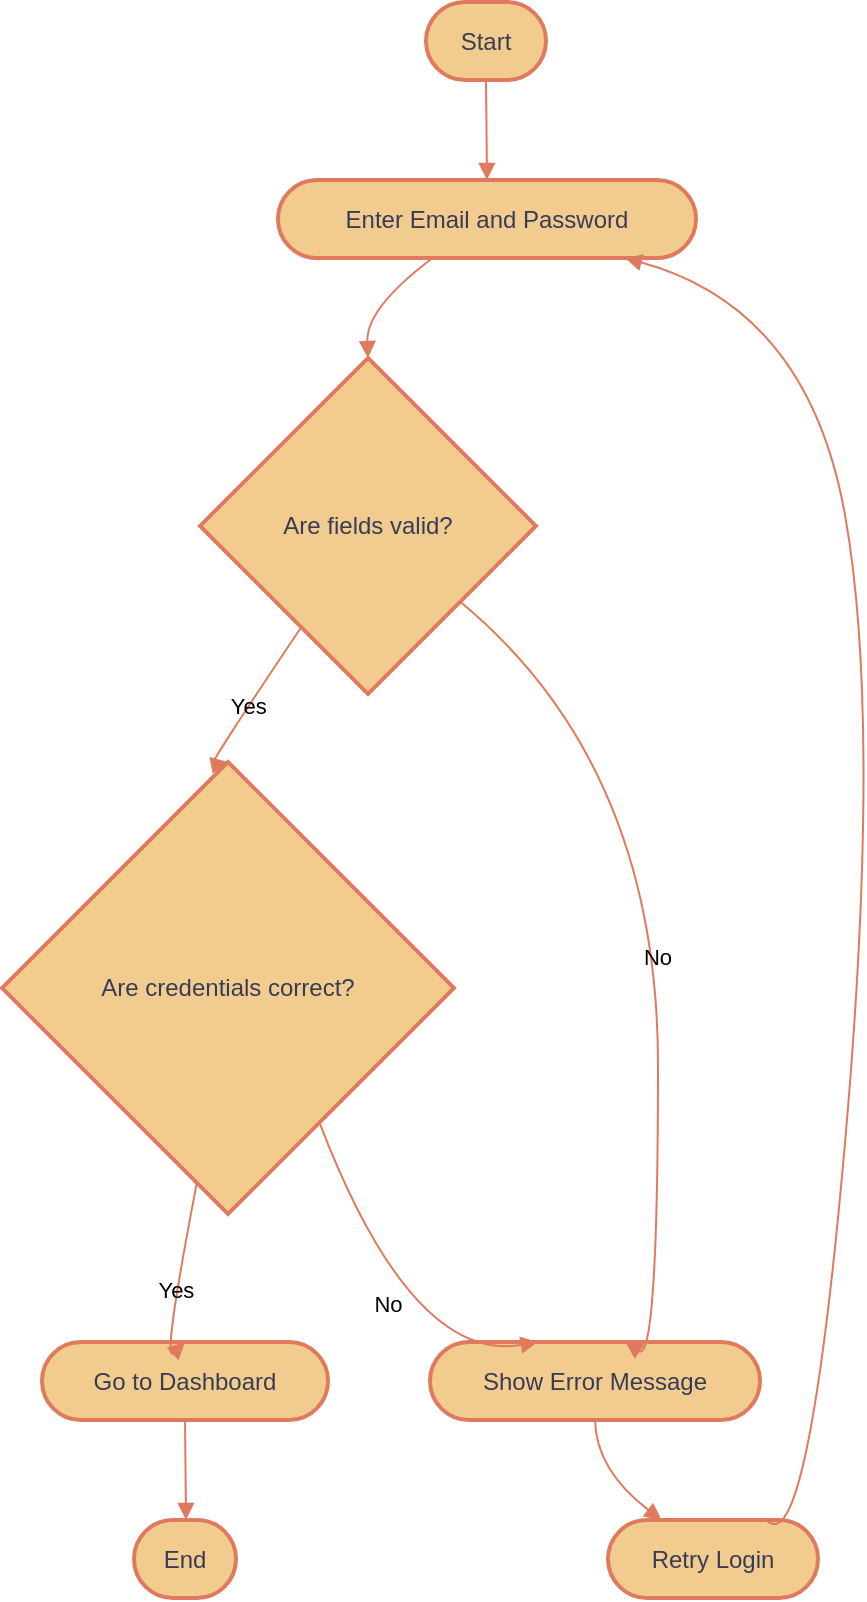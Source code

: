 <mxfile version="26.2.14">
  <diagram name="Page-1" id="2YBvvXClWsGukQMizWep">
    <mxGraphModel dx="2046" dy="780" grid="1" gridSize="10" guides="1" tooltips="1" connect="1" arrows="1" fold="1" page="1" pageScale="1" pageWidth="850" pageHeight="1100" math="0" shadow="0">
      <root>
        <mxCell id="0" />
        <mxCell id="1" parent="0" />
        <mxCell id="s3Q9Lm8BPMn3zHkNTmuK-1" value="Start" style="rounded=1;whiteSpace=wrap;arcSize=50;strokeWidth=2;labelBackgroundColor=none;fillColor=#F2CC8F;strokeColor=#E07A5F;fontColor=#393C56;" vertex="1" parent="1">
          <mxGeometry x="392" y="40" width="60" height="39" as="geometry" />
        </mxCell>
        <mxCell id="s3Q9Lm8BPMn3zHkNTmuK-2" value="Enter Email and Password" style="rounded=1;whiteSpace=wrap;arcSize=50;strokeWidth=2;labelBackgroundColor=none;fillColor=#F2CC8F;strokeColor=#E07A5F;fontColor=#393C56;" vertex="1" parent="1">
          <mxGeometry x="318" y="129" width="209" height="39" as="geometry" />
        </mxCell>
        <mxCell id="s3Q9Lm8BPMn3zHkNTmuK-3" value="Are fields valid?" style="rhombus;strokeWidth=2;whiteSpace=wrap;labelBackgroundColor=none;fillColor=#F2CC8F;strokeColor=#E07A5F;fontColor=#393C56;" vertex="1" parent="1">
          <mxGeometry x="279" y="218" width="168" height="168" as="geometry" />
        </mxCell>
        <mxCell id="s3Q9Lm8BPMn3zHkNTmuK-4" value="Are credentials correct?" style="rhombus;strokeWidth=2;whiteSpace=wrap;labelBackgroundColor=none;fillColor=#F2CC8F;strokeColor=#E07A5F;fontColor=#393C56;" vertex="1" parent="1">
          <mxGeometry x="180" y="420" width="226" height="226" as="geometry" />
        </mxCell>
        <mxCell id="s3Q9Lm8BPMn3zHkNTmuK-5" value="Go to Dashboard" style="rounded=1;whiteSpace=wrap;arcSize=50;strokeWidth=2;labelBackgroundColor=none;fillColor=#F2CC8F;strokeColor=#E07A5F;fontColor=#393C56;" vertex="1" parent="1">
          <mxGeometry x="200" y="710" width="143" height="39" as="geometry" />
        </mxCell>
        <mxCell id="s3Q9Lm8BPMn3zHkNTmuK-6" value="Show Error Message" style="rounded=1;whiteSpace=wrap;arcSize=50;strokeWidth=2;labelBackgroundColor=none;fillColor=#F2CC8F;strokeColor=#E07A5F;fontColor=#393C56;" vertex="1" parent="1">
          <mxGeometry x="394" y="710" width="165" height="39" as="geometry" />
        </mxCell>
        <mxCell id="s3Q9Lm8BPMn3zHkNTmuK-7" value="Retry Login" style="rounded=1;whiteSpace=wrap;arcSize=50;strokeWidth=2;labelBackgroundColor=none;fillColor=#F2CC8F;strokeColor=#E07A5F;fontColor=#393C56;" vertex="1" parent="1">
          <mxGeometry x="483" y="799" width="105" height="39" as="geometry" />
        </mxCell>
        <mxCell id="s3Q9Lm8BPMn3zHkNTmuK-8" value="End" style="rounded=1;whiteSpace=wrap;arcSize=50;strokeWidth=2;labelBackgroundColor=none;fillColor=#F2CC8F;strokeColor=#E07A5F;fontColor=#393C56;" vertex="1" parent="1">
          <mxGeometry x="246" y="799" width="51" height="39" as="geometry" />
        </mxCell>
        <mxCell id="s3Q9Lm8BPMn3zHkNTmuK-9" value="" style="curved=1;startArrow=none;endArrow=block;exitX=0.5;exitY=1;entryX=0.5;entryY=0;rounded=0;labelBackgroundColor=none;strokeColor=#E07A5F;fontColor=default;" edge="1" parent="1" source="s3Q9Lm8BPMn3zHkNTmuK-1" target="s3Q9Lm8BPMn3zHkNTmuK-2">
          <mxGeometry relative="1" as="geometry">
            <Array as="points" />
          </mxGeometry>
        </mxCell>
        <mxCell id="s3Q9Lm8BPMn3zHkNTmuK-10" value="" style="curved=1;startArrow=none;endArrow=block;exitX=0.37;exitY=1;entryX=0.5;entryY=0;rounded=0;labelBackgroundColor=none;strokeColor=#E07A5F;fontColor=default;" edge="1" parent="1" source="s3Q9Lm8BPMn3zHkNTmuK-2" target="s3Q9Lm8BPMn3zHkNTmuK-3">
          <mxGeometry relative="1" as="geometry">
            <Array as="points">
              <mxPoint x="362" y="193" />
            </Array>
          </mxGeometry>
        </mxCell>
        <mxCell id="s3Q9Lm8BPMn3zHkNTmuK-11" value="Yes" style="curved=1;startArrow=none;endArrow=block;exitX=0.17;exitY=1;entryX=0.5;entryY=0;rounded=0;labelBackgroundColor=none;strokeColor=#E07A5F;fontColor=default;" edge="1" parent="1" source="s3Q9Lm8BPMn3zHkNTmuK-3" target="s3Q9Lm8BPMn3zHkNTmuK-4">
          <mxGeometry relative="1" as="geometry">
            <Array as="points">
              <mxPoint x="283" y="422" />
            </Array>
          </mxGeometry>
        </mxCell>
        <mxCell id="s3Q9Lm8BPMn3zHkNTmuK-12" value="No" style="curved=1;startArrow=none;endArrow=block;exitX=1;exitY=0.91;entryX=0.59;entryY=0.01;rounded=0;labelBackgroundColor=none;strokeColor=#E07A5F;fontColor=default;" edge="1" parent="1" source="s3Q9Lm8BPMn3zHkNTmuK-3" target="s3Q9Lm8BPMn3zHkNTmuK-6">
          <mxGeometry relative="1" as="geometry">
            <Array as="points">
              <mxPoint x="508" y="422" />
              <mxPoint x="508" y="721" />
            </Array>
          </mxGeometry>
        </mxCell>
        <mxCell id="s3Q9Lm8BPMn3zHkNTmuK-13" value="Yes" style="curved=1;startArrow=none;endArrow=block;exitX=0.42;exitY=1;entryX=0.5;entryY=0.01;rounded=0;labelBackgroundColor=none;strokeColor=#E07A5F;fontColor=default;" edge="1" parent="1" source="s3Q9Lm8BPMn3zHkNTmuK-4" target="s3Q9Lm8BPMn3zHkNTmuK-5">
          <mxGeometry relative="1" as="geometry">
            <Array as="points">
              <mxPoint x="260" y="721" />
            </Array>
          </mxGeometry>
        </mxCell>
        <mxCell id="s3Q9Lm8BPMn3zHkNTmuK-14" value="No" style="curved=1;startArrow=none;endArrow=block;exitX=0.84;exitY=1;entryX=0.33;entryY=0.01;rounded=0;labelBackgroundColor=none;strokeColor=#E07A5F;fontColor=default;" edge="1" parent="1" source="s3Q9Lm8BPMn3zHkNTmuK-4" target="s3Q9Lm8BPMn3zHkNTmuK-6">
          <mxGeometry relative="1" as="geometry">
            <Array as="points">
              <mxPoint x="385" y="721" />
            </Array>
          </mxGeometry>
        </mxCell>
        <mxCell id="s3Q9Lm8BPMn3zHkNTmuK-15" value="" style="curved=1;startArrow=none;endArrow=block;exitX=0.5;exitY=1.01;entryX=0.26;entryY=0.01;rounded=0;labelBackgroundColor=none;strokeColor=#E07A5F;fontColor=default;" edge="1" parent="1" source="s3Q9Lm8BPMn3zHkNTmuK-6" target="s3Q9Lm8BPMn3zHkNTmuK-7">
          <mxGeometry relative="1" as="geometry">
            <Array as="points">
              <mxPoint x="477" y="774" />
            </Array>
          </mxGeometry>
        </mxCell>
        <mxCell id="s3Q9Lm8BPMn3zHkNTmuK-16" value="" style="curved=1;startArrow=none;endArrow=block;exitX=0.75;exitY=0.01;entryX=0.83;entryY=1;rounded=0;labelBackgroundColor=none;strokeColor=#E07A5F;fontColor=default;" edge="1" parent="1" source="s3Q9Lm8BPMn3zHkNTmuK-7" target="s3Q9Lm8BPMn3zHkNTmuK-2">
          <mxGeometry relative="1" as="geometry">
            <Array as="points">
              <mxPoint x="583" y="821" />
              <mxPoint x="620" y="400" />
              <mxPoint x="583" y="193" />
            </Array>
          </mxGeometry>
        </mxCell>
        <mxCell id="s3Q9Lm8BPMn3zHkNTmuK-17" value="" style="curved=1;startArrow=none;endArrow=block;exitX=0.5;exitY=1.01;entryX=0.51;entryY=0.01;rounded=0;labelBackgroundColor=none;strokeColor=#E07A5F;fontColor=default;" edge="1" parent="1" source="s3Q9Lm8BPMn3zHkNTmuK-5" target="s3Q9Lm8BPMn3zHkNTmuK-8">
          <mxGeometry relative="1" as="geometry">
            <Array as="points" />
          </mxGeometry>
        </mxCell>
      </root>
    </mxGraphModel>
  </diagram>
</mxfile>
